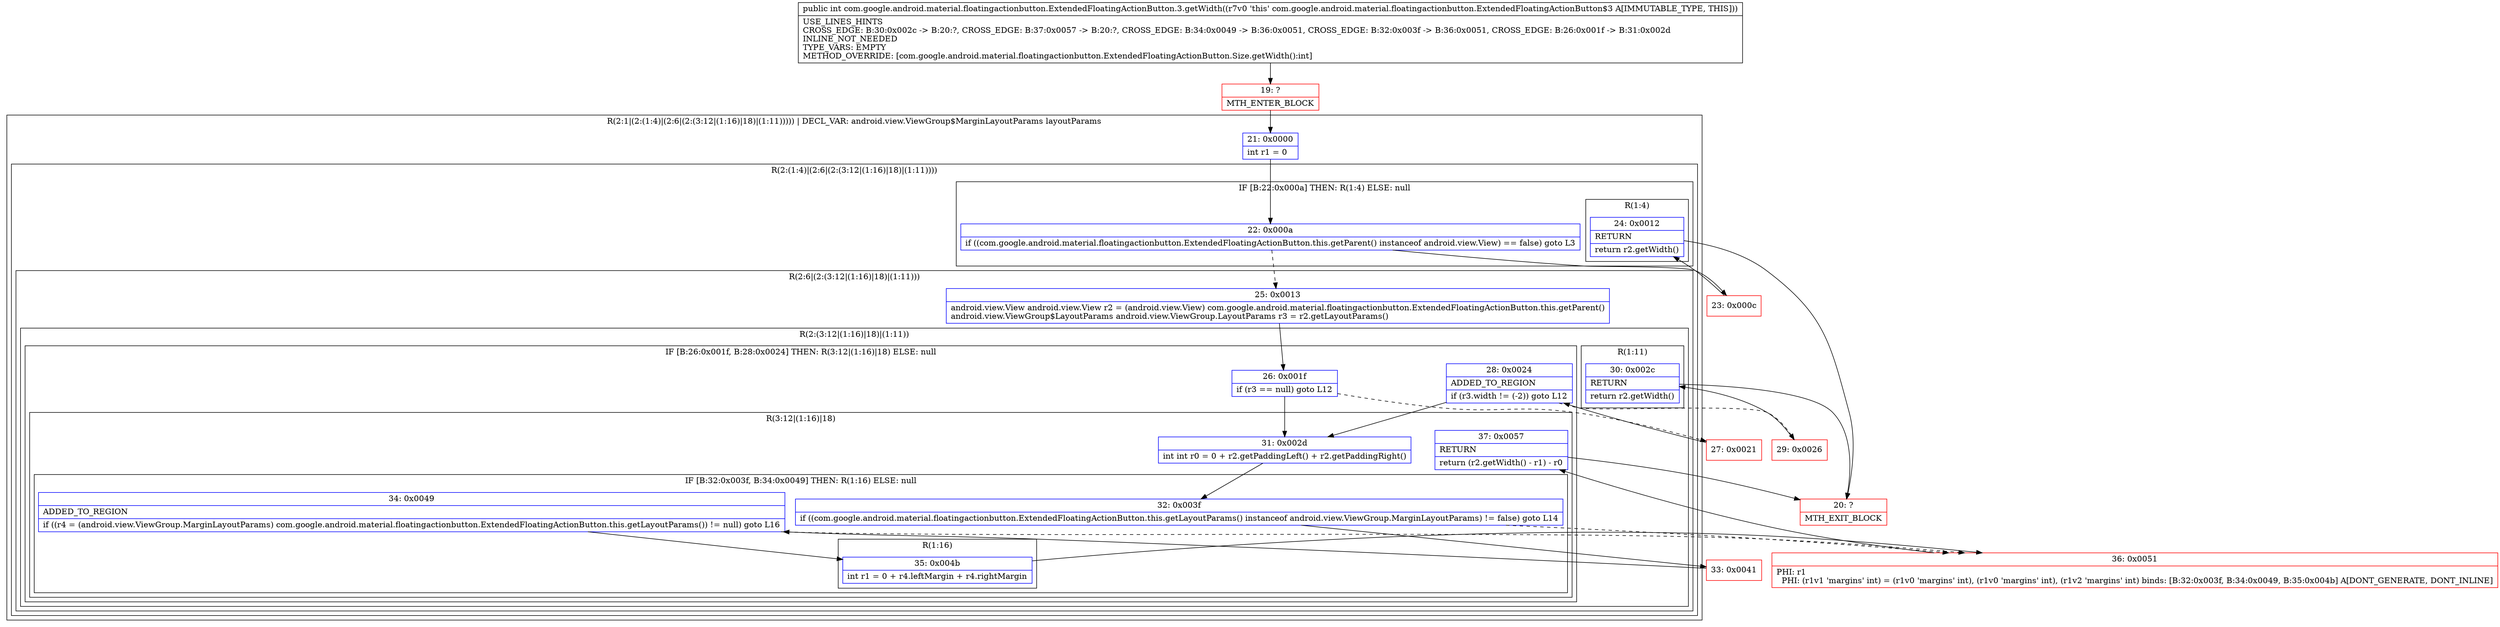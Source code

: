 digraph "CFG forcom.google.android.material.floatingactionbutton.ExtendedFloatingActionButton.3.getWidth()I" {
subgraph cluster_Region_503696287 {
label = "R(2:1|(2:(1:4)|(2:6|(2:(3:12|(1:16)|18)|(1:11))))) | DECL_VAR: android.view.ViewGroup$MarginLayoutParams layoutParams\l";
node [shape=record,color=blue];
Node_21 [shape=record,label="{21\:\ 0x0000|int r1 = 0\l}"];
subgraph cluster_Region_1004088771 {
label = "R(2:(1:4)|(2:6|(2:(3:12|(1:16)|18)|(1:11))))";
node [shape=record,color=blue];
subgraph cluster_IfRegion_1333417473 {
label = "IF [B:22:0x000a] THEN: R(1:4) ELSE: null";
node [shape=record,color=blue];
Node_22 [shape=record,label="{22\:\ 0x000a|if ((com.google.android.material.floatingactionbutton.ExtendedFloatingActionButton.this.getParent() instanceof android.view.View) == false) goto L3\l}"];
subgraph cluster_Region_1213507246 {
label = "R(1:4)";
node [shape=record,color=blue];
Node_24 [shape=record,label="{24\:\ 0x0012|RETURN\l|return r2.getWidth()\l}"];
}
}
subgraph cluster_Region_1279327455 {
label = "R(2:6|(2:(3:12|(1:16)|18)|(1:11)))";
node [shape=record,color=blue];
Node_25 [shape=record,label="{25\:\ 0x0013|android.view.View android.view.View r2 = (android.view.View) com.google.android.material.floatingactionbutton.ExtendedFloatingActionButton.this.getParent()\landroid.view.ViewGroup$LayoutParams android.view.ViewGroup.LayoutParams r3 = r2.getLayoutParams()\l}"];
subgraph cluster_Region_1699009897 {
label = "R(2:(3:12|(1:16)|18)|(1:11))";
node [shape=record,color=blue];
subgraph cluster_IfRegion_2083102715 {
label = "IF [B:26:0x001f, B:28:0x0024] THEN: R(3:12|(1:16)|18) ELSE: null";
node [shape=record,color=blue];
Node_26 [shape=record,label="{26\:\ 0x001f|if (r3 == null) goto L12\l}"];
Node_28 [shape=record,label="{28\:\ 0x0024|ADDED_TO_REGION\l|if (r3.width != (\-2)) goto L12\l}"];
subgraph cluster_Region_1897507541 {
label = "R(3:12|(1:16)|18)";
node [shape=record,color=blue];
Node_31 [shape=record,label="{31\:\ 0x002d|int int r0 = 0 + r2.getPaddingLeft() + r2.getPaddingRight()\l}"];
subgraph cluster_IfRegion_394353463 {
label = "IF [B:32:0x003f, B:34:0x0049] THEN: R(1:16) ELSE: null";
node [shape=record,color=blue];
Node_32 [shape=record,label="{32\:\ 0x003f|if ((com.google.android.material.floatingactionbutton.ExtendedFloatingActionButton.this.getLayoutParams() instanceof android.view.ViewGroup.MarginLayoutParams) != false) goto L14\l}"];
Node_34 [shape=record,label="{34\:\ 0x0049|ADDED_TO_REGION\l|if ((r4 = (android.view.ViewGroup.MarginLayoutParams) com.google.android.material.floatingactionbutton.ExtendedFloatingActionButton.this.getLayoutParams()) != null) goto L16\l}"];
subgraph cluster_Region_1668746951 {
label = "R(1:16)";
node [shape=record,color=blue];
Node_35 [shape=record,label="{35\:\ 0x004b|int r1 = 0 + r4.leftMargin + r4.rightMargin\l}"];
}
}
Node_37 [shape=record,label="{37\:\ 0x0057|RETURN\l|return (r2.getWidth() \- r1) \- r0\l}"];
}
}
subgraph cluster_Region_181849496 {
label = "R(1:11)";
node [shape=record,color=blue];
Node_30 [shape=record,label="{30\:\ 0x002c|RETURN\l|return r2.getWidth()\l}"];
}
}
}
}
}
Node_19 [shape=record,color=red,label="{19\:\ ?|MTH_ENTER_BLOCK\l}"];
Node_23 [shape=record,color=red,label="{23\:\ 0x000c}"];
Node_20 [shape=record,color=red,label="{20\:\ ?|MTH_EXIT_BLOCK\l}"];
Node_27 [shape=record,color=red,label="{27\:\ 0x0021}"];
Node_29 [shape=record,color=red,label="{29\:\ 0x0026}"];
Node_33 [shape=record,color=red,label="{33\:\ 0x0041}"];
Node_36 [shape=record,color=red,label="{36\:\ 0x0051|PHI: r1 \l  PHI: (r1v1 'margins' int) = (r1v0 'margins' int), (r1v0 'margins' int), (r1v2 'margins' int) binds: [B:32:0x003f, B:34:0x0049, B:35:0x004b] A[DONT_GENERATE, DONT_INLINE]\l}"];
MethodNode[shape=record,label="{public int com.google.android.material.floatingactionbutton.ExtendedFloatingActionButton.3.getWidth((r7v0 'this' com.google.android.material.floatingactionbutton.ExtendedFloatingActionButton$3 A[IMMUTABLE_TYPE, THIS]))  | USE_LINES_HINTS\lCROSS_EDGE: B:30:0x002c \-\> B:20:?, CROSS_EDGE: B:37:0x0057 \-\> B:20:?, CROSS_EDGE: B:34:0x0049 \-\> B:36:0x0051, CROSS_EDGE: B:32:0x003f \-\> B:36:0x0051, CROSS_EDGE: B:26:0x001f \-\> B:31:0x002d\lINLINE_NOT_NEEDED\lTYPE_VARS: EMPTY\lMETHOD_OVERRIDE: [com.google.android.material.floatingactionbutton.ExtendedFloatingActionButton.Size.getWidth():int]\l}"];
MethodNode -> Node_19;Node_21 -> Node_22;
Node_22 -> Node_23;
Node_22 -> Node_25[style=dashed];
Node_24 -> Node_20;
Node_25 -> Node_26;
Node_26 -> Node_27[style=dashed];
Node_26 -> Node_31;
Node_28 -> Node_29[style=dashed];
Node_28 -> Node_31;
Node_31 -> Node_32;
Node_32 -> Node_33;
Node_32 -> Node_36[style=dashed];
Node_34 -> Node_35;
Node_34 -> Node_36[style=dashed];
Node_35 -> Node_36;
Node_37 -> Node_20;
Node_30 -> Node_20;
Node_19 -> Node_21;
Node_23 -> Node_24;
Node_27 -> Node_28;
Node_29 -> Node_30;
Node_33 -> Node_34;
Node_36 -> Node_37;
}

